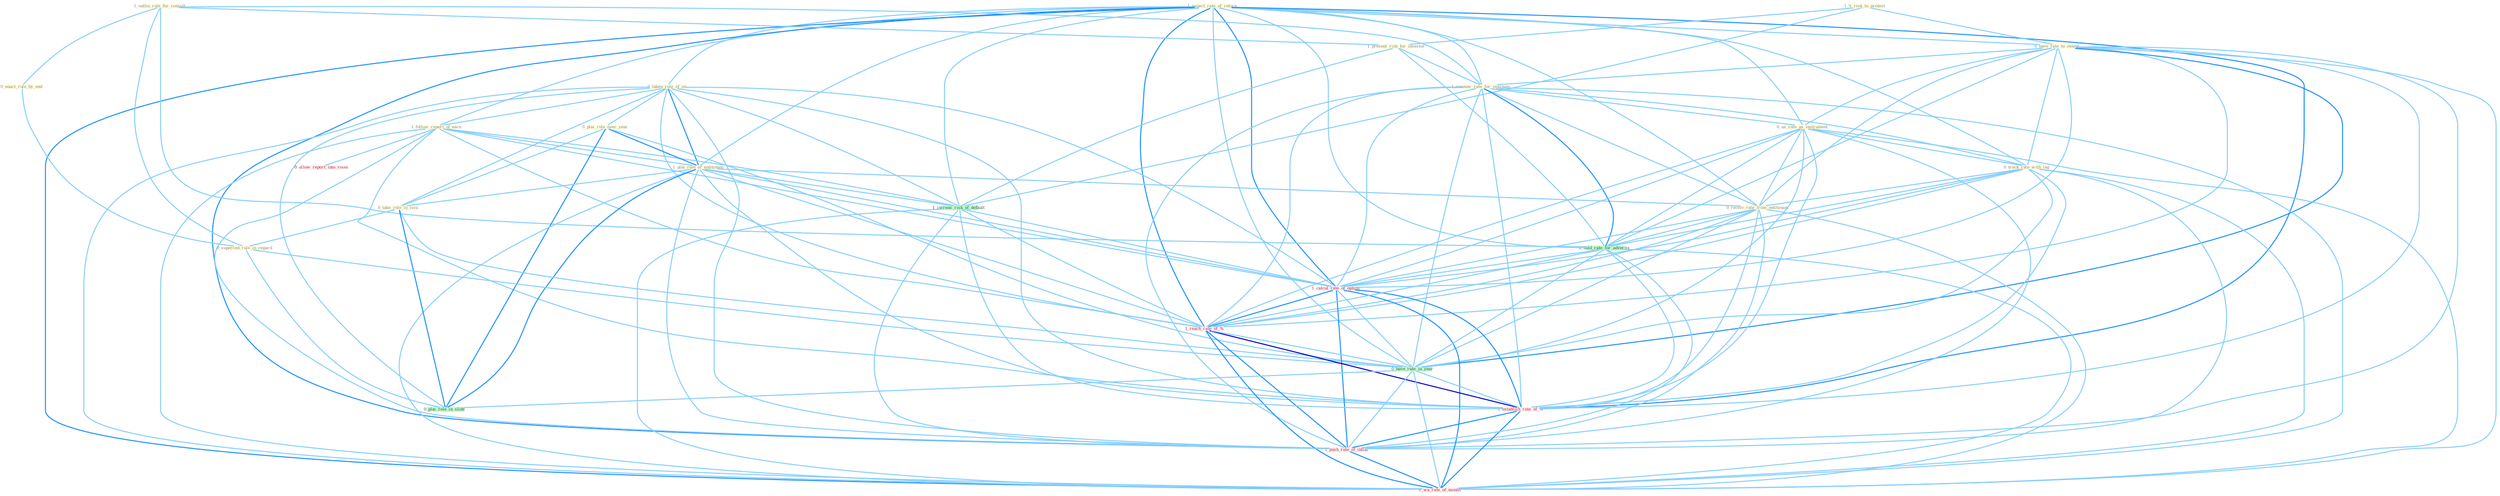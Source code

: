 Graph G{ 
    node
    [shape=polygon,style=filled,width=.5,height=.06,color="#BDFCC9",fixedsize=true,fontsize=4,
    fontcolor="#2f4f4f"];
    {node
    [color="#ffffe0", fontcolor="#8b7d6b"] "1_expect_rate_of_return " "0_taken_role_of_on " "1_follow_report_of_earn " "1_outlin_rule_for_consult " "0_plai_role_over_year " "1_'s_risk_to_protest " "0_have_rate_to_extent " "1_plai_role_of_entitynam " "0_enact_rule_by_end " "1_present_risk_for_investor " "1_announc_rate_for_yearnum " "0_take_role_in_issu " "0_us_rate_as_instrument " "0_track_rate_with_lag " "0_receiv_rate_from_entitynam " "0_superced_rule_in_regard "}
{node [color="#fff0f5", fontcolor="#b22222"] "0_allow_report_into_room " "1_calcul_rate_of_option " "1_reach_rate_of_% " "1_establish_rate_of_% " "1_push_rate_of_inflat " "1_wa_rate_of_month "}
edge [color="#B0E2FF"];

	"1_expect_rate_of_return " -- "0_taken_role_of_on " [w="1", color="#87cefa" ];
	"1_expect_rate_of_return " -- "1_follow_report_of_earn " [w="1", color="#87cefa" ];
	"1_expect_rate_of_return " -- "0_have_rate_to_extent " [w="1", color="#87cefa" ];
	"1_expect_rate_of_return " -- "1_plai_role_of_entitynam " [w="1", color="#87cefa" ];
	"1_expect_rate_of_return " -- "1_announc_rate_for_yearnum " [w="1", color="#87cefa" ];
	"1_expect_rate_of_return " -- "0_us_rate_as_instrument " [w="1", color="#87cefa" ];
	"1_expect_rate_of_return " -- "0_track_rate_with_lag " [w="1", color="#87cefa" ];
	"1_expect_rate_of_return " -- "0_receiv_rate_from_entitynam " [w="1", color="#87cefa" ];
	"1_expect_rate_of_return " -- "1_increas_risk_of_default " [w="1", color="#87cefa" ];
	"1_expect_rate_of_return " -- "0_hold_rate_for_advertis " [w="1", color="#87cefa" ];
	"1_expect_rate_of_return " -- "1_calcul_rate_of_option " [w="2", color="#1e90ff" , len=0.8];
	"1_expect_rate_of_return " -- "1_reach_rate_of_% " [w="2", color="#1e90ff" , len=0.8];
	"1_expect_rate_of_return " -- "0_have_rate_in_year " [w="1", color="#87cefa" ];
	"1_expect_rate_of_return " -- "1_establish_rate_of_% " [w="2", color="#1e90ff" , len=0.8];
	"1_expect_rate_of_return " -- "1_push_rate_of_inflat " [w="2", color="#1e90ff" , len=0.8];
	"1_expect_rate_of_return " -- "1_wa_rate_of_month " [w="2", color="#1e90ff" , len=0.8];
	"0_taken_role_of_on " -- "1_follow_report_of_earn " [w="1", color="#87cefa" ];
	"0_taken_role_of_on " -- "0_plai_role_over_year " [w="1", color="#87cefa" ];
	"0_taken_role_of_on " -- "1_plai_role_of_entitynam " [w="2", color="#1e90ff" , len=0.8];
	"0_taken_role_of_on " -- "0_take_role_in_issu " [w="1", color="#87cefa" ];
	"0_taken_role_of_on " -- "1_increas_risk_of_default " [w="1", color="#87cefa" ];
	"0_taken_role_of_on " -- "1_calcul_rate_of_option " [w="1", color="#87cefa" ];
	"0_taken_role_of_on " -- "1_reach_rate_of_% " [w="1", color="#87cefa" ];
	"0_taken_role_of_on " -- "1_establish_rate_of_% " [w="1", color="#87cefa" ];
	"0_taken_role_of_on " -- "0_plai_role_in_slide " [w="1", color="#87cefa" ];
	"0_taken_role_of_on " -- "1_push_rate_of_inflat " [w="1", color="#87cefa" ];
	"0_taken_role_of_on " -- "1_wa_rate_of_month " [w="1", color="#87cefa" ];
	"1_follow_report_of_earn " -- "1_plai_role_of_entitynam " [w="1", color="#87cefa" ];
	"1_follow_report_of_earn " -- "1_increas_risk_of_default " [w="1", color="#87cefa" ];
	"1_follow_report_of_earn " -- "0_allow_report_into_room " [w="1", color="#87cefa" ];
	"1_follow_report_of_earn " -- "1_calcul_rate_of_option " [w="1", color="#87cefa" ];
	"1_follow_report_of_earn " -- "1_reach_rate_of_% " [w="1", color="#87cefa" ];
	"1_follow_report_of_earn " -- "1_establish_rate_of_% " [w="1", color="#87cefa" ];
	"1_follow_report_of_earn " -- "1_push_rate_of_inflat " [w="1", color="#87cefa" ];
	"1_follow_report_of_earn " -- "1_wa_rate_of_month " [w="1", color="#87cefa" ];
	"1_outlin_rule_for_consult " -- "0_enact_rule_by_end " [w="1", color="#87cefa" ];
	"1_outlin_rule_for_consult " -- "1_present_risk_for_investor " [w="1", color="#87cefa" ];
	"1_outlin_rule_for_consult " -- "1_announc_rate_for_yearnum " [w="1", color="#87cefa" ];
	"1_outlin_rule_for_consult " -- "0_superced_rule_in_regard " [w="1", color="#87cefa" ];
	"1_outlin_rule_for_consult " -- "0_hold_rate_for_advertis " [w="1", color="#87cefa" ];
	"0_plai_role_over_year " -- "1_plai_role_of_entitynam " [w="2", color="#1e90ff" , len=0.8];
	"0_plai_role_over_year " -- "0_take_role_in_issu " [w="1", color="#87cefa" ];
	"0_plai_role_over_year " -- "0_have_rate_in_year " [w="1", color="#87cefa" ];
	"0_plai_role_over_year " -- "0_plai_role_in_slide " [w="2", color="#1e90ff" , len=0.8];
	"1_'s_risk_to_protest " -- "0_have_rate_to_extent " [w="1", color="#87cefa" ];
	"1_'s_risk_to_protest " -- "1_present_risk_for_investor " [w="1", color="#87cefa" ];
	"1_'s_risk_to_protest " -- "1_increas_risk_of_default " [w="1", color="#87cefa" ];
	"0_have_rate_to_extent " -- "1_announc_rate_for_yearnum " [w="1", color="#87cefa" ];
	"0_have_rate_to_extent " -- "0_us_rate_as_instrument " [w="1", color="#87cefa" ];
	"0_have_rate_to_extent " -- "0_track_rate_with_lag " [w="1", color="#87cefa" ];
	"0_have_rate_to_extent " -- "0_receiv_rate_from_entitynam " [w="1", color="#87cefa" ];
	"0_have_rate_to_extent " -- "0_hold_rate_for_advertis " [w="1", color="#87cefa" ];
	"0_have_rate_to_extent " -- "1_calcul_rate_of_option " [w="1", color="#87cefa" ];
	"0_have_rate_to_extent " -- "1_reach_rate_of_% " [w="1", color="#87cefa" ];
	"0_have_rate_to_extent " -- "0_have_rate_in_year " [w="2", color="#1e90ff" , len=0.8];
	"0_have_rate_to_extent " -- "1_establish_rate_of_% " [w="1", color="#87cefa" ];
	"0_have_rate_to_extent " -- "1_push_rate_of_inflat " [w="1", color="#87cefa" ];
	"0_have_rate_to_extent " -- "1_wa_rate_of_month " [w="1", color="#87cefa" ];
	"1_plai_role_of_entitynam " -- "0_take_role_in_issu " [w="1", color="#87cefa" ];
	"1_plai_role_of_entitynam " -- "0_receiv_rate_from_entitynam " [w="1", color="#87cefa" ];
	"1_plai_role_of_entitynam " -- "1_increas_risk_of_default " [w="1", color="#87cefa" ];
	"1_plai_role_of_entitynam " -- "1_calcul_rate_of_option " [w="1", color="#87cefa" ];
	"1_plai_role_of_entitynam " -- "1_reach_rate_of_% " [w="1", color="#87cefa" ];
	"1_plai_role_of_entitynam " -- "1_establish_rate_of_% " [w="1", color="#87cefa" ];
	"1_plai_role_of_entitynam " -- "0_plai_role_in_slide " [w="2", color="#1e90ff" , len=0.8];
	"1_plai_role_of_entitynam " -- "1_push_rate_of_inflat " [w="1", color="#87cefa" ];
	"1_plai_role_of_entitynam " -- "1_wa_rate_of_month " [w="1", color="#87cefa" ];
	"0_enact_rule_by_end " -- "0_superced_rule_in_regard " [w="1", color="#87cefa" ];
	"1_present_risk_for_investor " -- "1_announc_rate_for_yearnum " [w="1", color="#87cefa" ];
	"1_present_risk_for_investor " -- "1_increas_risk_of_default " [w="1", color="#87cefa" ];
	"1_present_risk_for_investor " -- "0_hold_rate_for_advertis " [w="1", color="#87cefa" ];
	"1_announc_rate_for_yearnum " -- "0_us_rate_as_instrument " [w="1", color="#87cefa" ];
	"1_announc_rate_for_yearnum " -- "0_track_rate_with_lag " [w="1", color="#87cefa" ];
	"1_announc_rate_for_yearnum " -- "0_receiv_rate_from_entitynam " [w="1", color="#87cefa" ];
	"1_announc_rate_for_yearnum " -- "0_hold_rate_for_advertis " [w="2", color="#1e90ff" , len=0.8];
	"1_announc_rate_for_yearnum " -- "1_calcul_rate_of_option " [w="1", color="#87cefa" ];
	"1_announc_rate_for_yearnum " -- "1_reach_rate_of_% " [w="1", color="#87cefa" ];
	"1_announc_rate_for_yearnum " -- "0_have_rate_in_year " [w="1", color="#87cefa" ];
	"1_announc_rate_for_yearnum " -- "1_establish_rate_of_% " [w="1", color="#87cefa" ];
	"1_announc_rate_for_yearnum " -- "1_push_rate_of_inflat " [w="1", color="#87cefa" ];
	"1_announc_rate_for_yearnum " -- "1_wa_rate_of_month " [w="1", color="#87cefa" ];
	"0_take_role_in_issu " -- "0_superced_rule_in_regard " [w="1", color="#87cefa" ];
	"0_take_role_in_issu " -- "0_have_rate_in_year " [w="1", color="#87cefa" ];
	"0_take_role_in_issu " -- "0_plai_role_in_slide " [w="2", color="#1e90ff" , len=0.8];
	"0_us_rate_as_instrument " -- "0_track_rate_with_lag " [w="1", color="#87cefa" ];
	"0_us_rate_as_instrument " -- "0_receiv_rate_from_entitynam " [w="1", color="#87cefa" ];
	"0_us_rate_as_instrument " -- "0_hold_rate_for_advertis " [w="1", color="#87cefa" ];
	"0_us_rate_as_instrument " -- "1_calcul_rate_of_option " [w="1", color="#87cefa" ];
	"0_us_rate_as_instrument " -- "1_reach_rate_of_% " [w="1", color="#87cefa" ];
	"0_us_rate_as_instrument " -- "0_have_rate_in_year " [w="1", color="#87cefa" ];
	"0_us_rate_as_instrument " -- "1_establish_rate_of_% " [w="1", color="#87cefa" ];
	"0_us_rate_as_instrument " -- "1_push_rate_of_inflat " [w="1", color="#87cefa" ];
	"0_us_rate_as_instrument " -- "1_wa_rate_of_month " [w="1", color="#87cefa" ];
	"0_track_rate_with_lag " -- "0_receiv_rate_from_entitynam " [w="1", color="#87cefa" ];
	"0_track_rate_with_lag " -- "0_hold_rate_for_advertis " [w="1", color="#87cefa" ];
	"0_track_rate_with_lag " -- "1_calcul_rate_of_option " [w="1", color="#87cefa" ];
	"0_track_rate_with_lag " -- "1_reach_rate_of_% " [w="1", color="#87cefa" ];
	"0_track_rate_with_lag " -- "0_have_rate_in_year " [w="1", color="#87cefa" ];
	"0_track_rate_with_lag " -- "1_establish_rate_of_% " [w="1", color="#87cefa" ];
	"0_track_rate_with_lag " -- "1_push_rate_of_inflat " [w="1", color="#87cefa" ];
	"0_track_rate_with_lag " -- "1_wa_rate_of_month " [w="1", color="#87cefa" ];
	"0_receiv_rate_from_entitynam " -- "0_hold_rate_for_advertis " [w="1", color="#87cefa" ];
	"0_receiv_rate_from_entitynam " -- "1_calcul_rate_of_option " [w="1", color="#87cefa" ];
	"0_receiv_rate_from_entitynam " -- "1_reach_rate_of_% " [w="1", color="#87cefa" ];
	"0_receiv_rate_from_entitynam " -- "0_have_rate_in_year " [w="1", color="#87cefa" ];
	"0_receiv_rate_from_entitynam " -- "1_establish_rate_of_% " [w="1", color="#87cefa" ];
	"0_receiv_rate_from_entitynam " -- "1_push_rate_of_inflat " [w="1", color="#87cefa" ];
	"0_receiv_rate_from_entitynam " -- "1_wa_rate_of_month " [w="1", color="#87cefa" ];
	"0_superced_rule_in_regard " -- "0_have_rate_in_year " [w="1", color="#87cefa" ];
	"0_superced_rule_in_regard " -- "0_plai_role_in_slide " [w="1", color="#87cefa" ];
	"1_increas_risk_of_default " -- "1_calcul_rate_of_option " [w="1", color="#87cefa" ];
	"1_increas_risk_of_default " -- "1_reach_rate_of_% " [w="1", color="#87cefa" ];
	"1_increas_risk_of_default " -- "1_establish_rate_of_% " [w="1", color="#87cefa" ];
	"1_increas_risk_of_default " -- "1_push_rate_of_inflat " [w="1", color="#87cefa" ];
	"1_increas_risk_of_default " -- "1_wa_rate_of_month " [w="1", color="#87cefa" ];
	"0_hold_rate_for_advertis " -- "1_calcul_rate_of_option " [w="1", color="#87cefa" ];
	"0_hold_rate_for_advertis " -- "1_reach_rate_of_% " [w="1", color="#87cefa" ];
	"0_hold_rate_for_advertis " -- "0_have_rate_in_year " [w="1", color="#87cefa" ];
	"0_hold_rate_for_advertis " -- "1_establish_rate_of_% " [w="1", color="#87cefa" ];
	"0_hold_rate_for_advertis " -- "1_push_rate_of_inflat " [w="1", color="#87cefa" ];
	"0_hold_rate_for_advertis " -- "1_wa_rate_of_month " [w="1", color="#87cefa" ];
	"1_calcul_rate_of_option " -- "1_reach_rate_of_% " [w="2", color="#1e90ff" , len=0.8];
	"1_calcul_rate_of_option " -- "0_have_rate_in_year " [w="1", color="#87cefa" ];
	"1_calcul_rate_of_option " -- "1_establish_rate_of_% " [w="2", color="#1e90ff" , len=0.8];
	"1_calcul_rate_of_option " -- "1_push_rate_of_inflat " [w="2", color="#1e90ff" , len=0.8];
	"1_calcul_rate_of_option " -- "1_wa_rate_of_month " [w="2", color="#1e90ff" , len=0.8];
	"1_reach_rate_of_% " -- "0_have_rate_in_year " [w="1", color="#87cefa" ];
	"1_reach_rate_of_% " -- "1_establish_rate_of_% " [w="3", color="#0000cd" , len=0.6];
	"1_reach_rate_of_% " -- "1_push_rate_of_inflat " [w="2", color="#1e90ff" , len=0.8];
	"1_reach_rate_of_% " -- "1_wa_rate_of_month " [w="2", color="#1e90ff" , len=0.8];
	"0_have_rate_in_year " -- "1_establish_rate_of_% " [w="1", color="#87cefa" ];
	"0_have_rate_in_year " -- "0_plai_role_in_slide " [w="1", color="#87cefa" ];
	"0_have_rate_in_year " -- "1_push_rate_of_inflat " [w="1", color="#87cefa" ];
	"0_have_rate_in_year " -- "1_wa_rate_of_month " [w="1", color="#87cefa" ];
	"1_establish_rate_of_% " -- "1_push_rate_of_inflat " [w="2", color="#1e90ff" , len=0.8];
	"1_establish_rate_of_% " -- "1_wa_rate_of_month " [w="2", color="#1e90ff" , len=0.8];
	"1_push_rate_of_inflat " -- "1_wa_rate_of_month " [w="2", color="#1e90ff" , len=0.8];
}